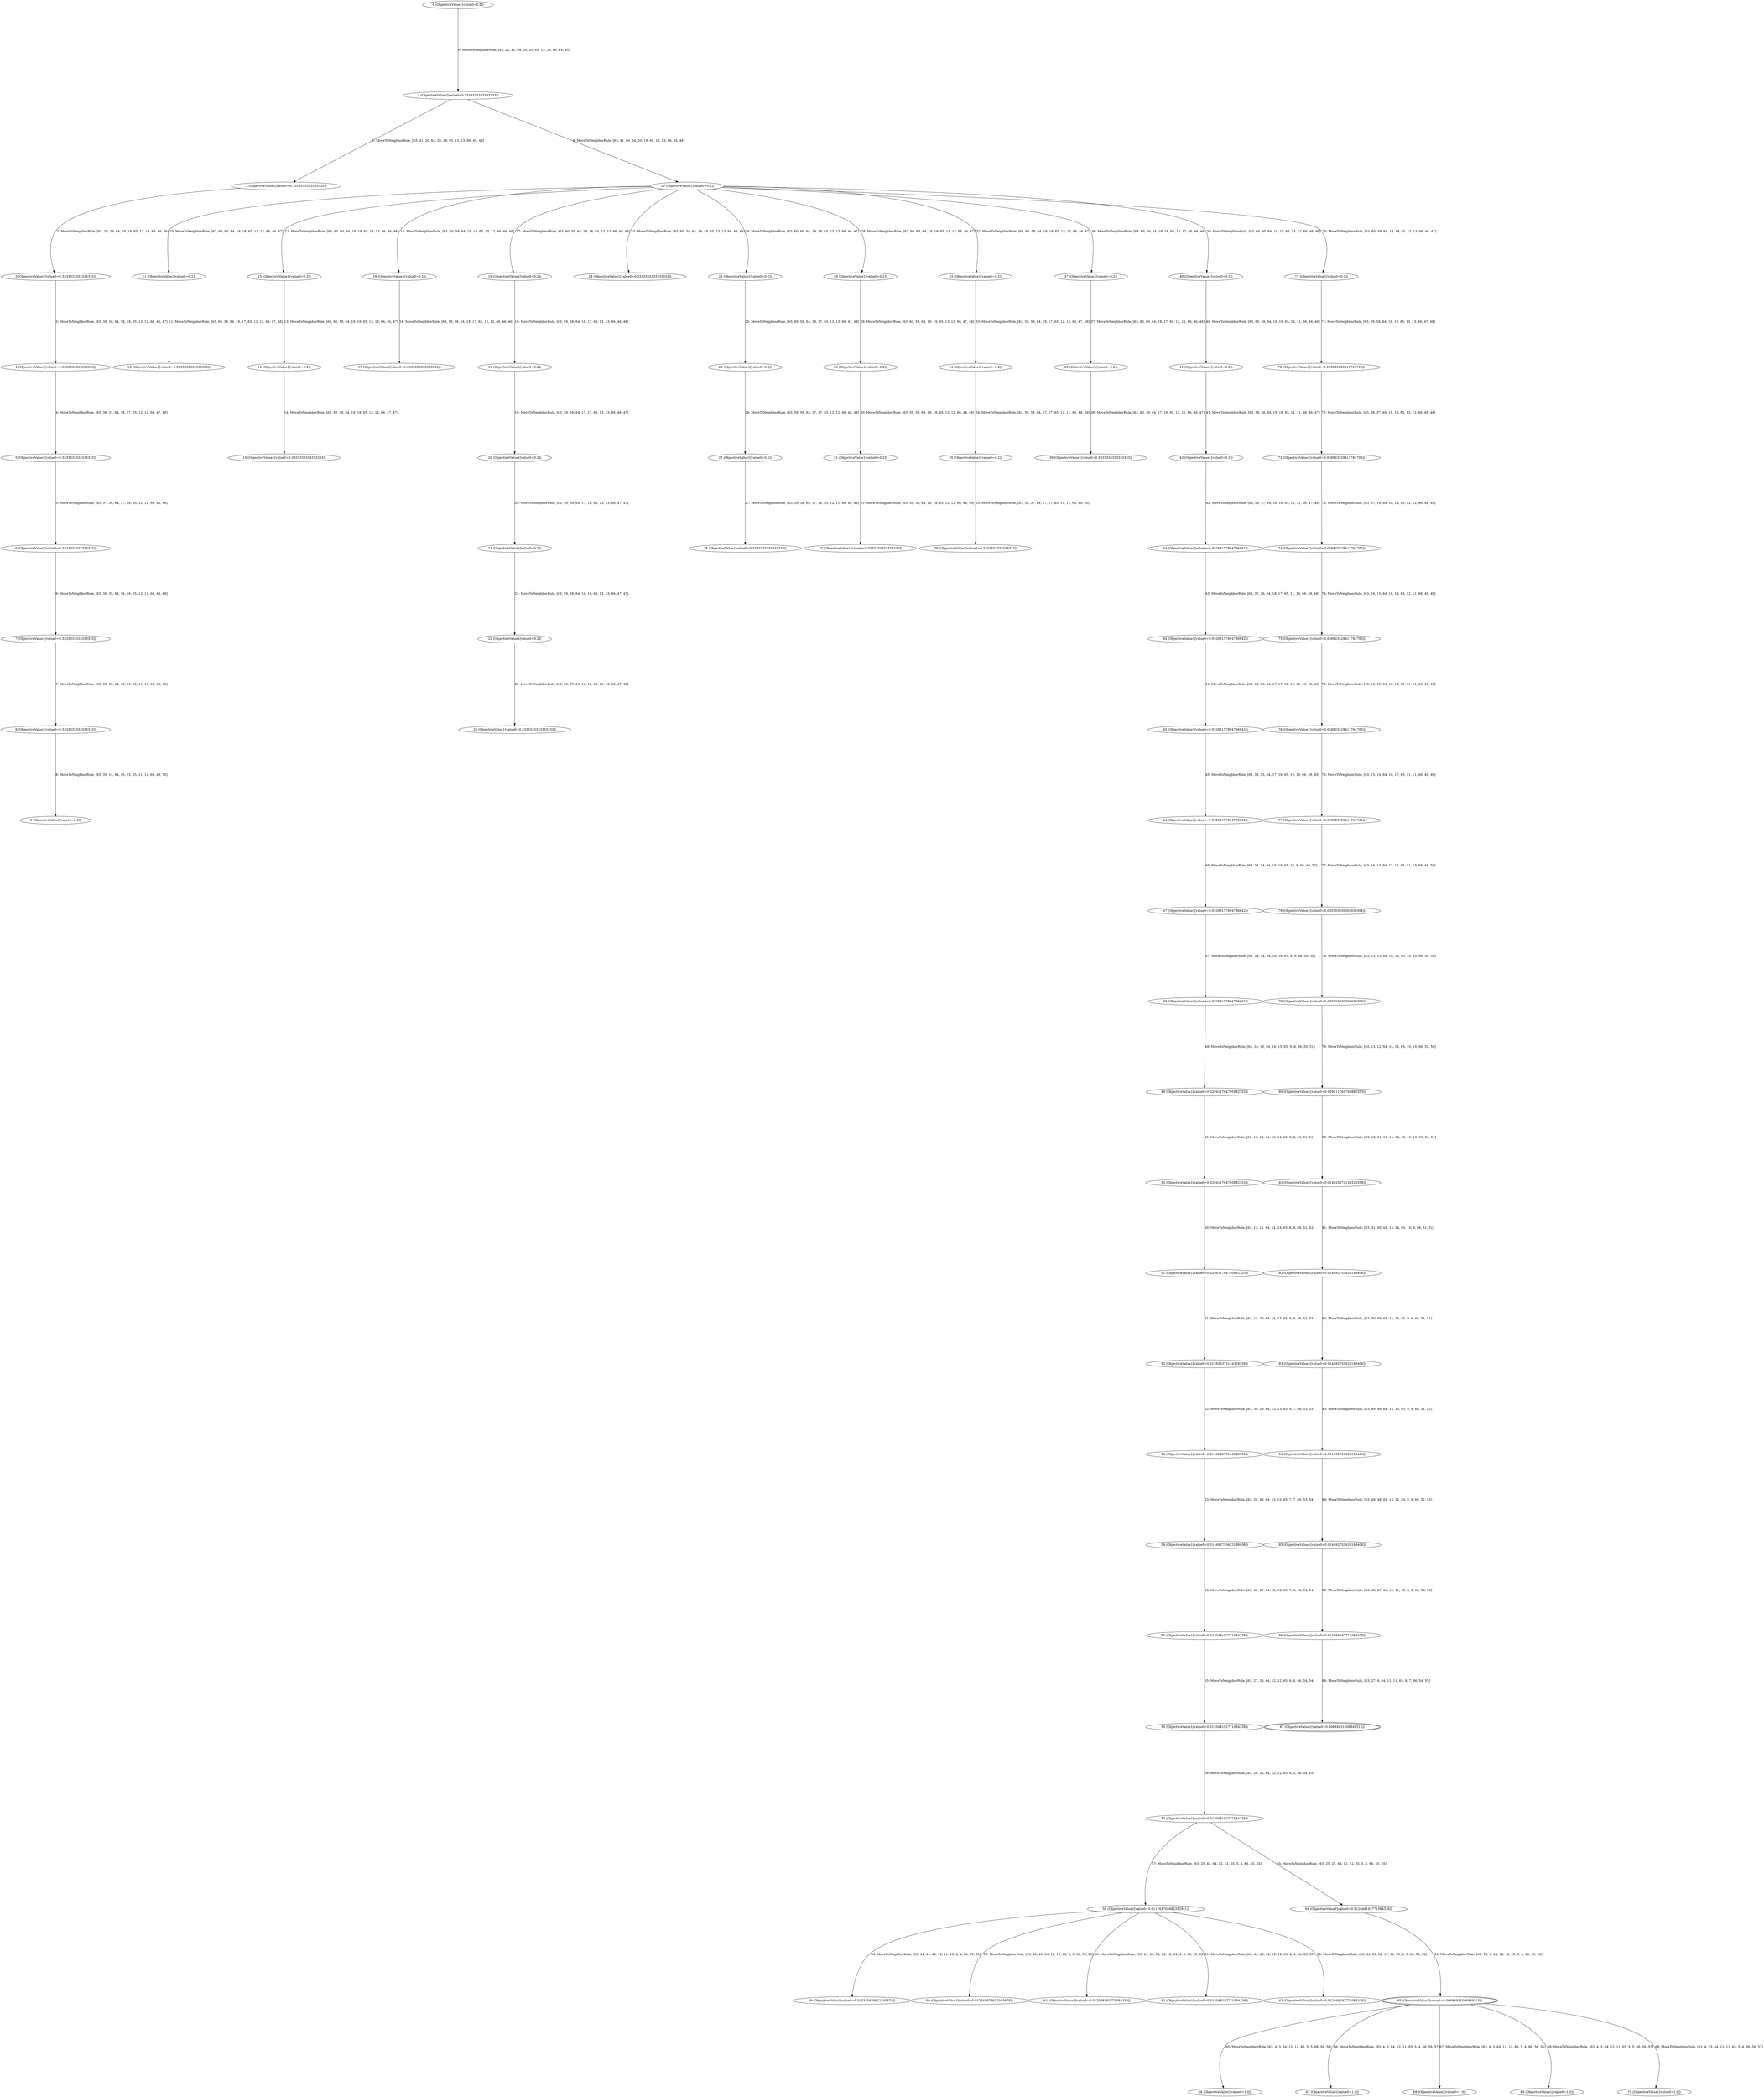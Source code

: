 digraph designSpace {
nodesep=0
ranksep=5
node[
	style=filled
	fillcolor=white
]
0 [label = "0 (ObjectiveValue1[value0=0.5])"
URL="./0.svg"]
1 [label = "1 (ObjectiveValue1[value0=0.3333333333333333])"
URL="./1.svg"]
0 -> 1 [label="0: MoveToNeighborRule, [63, 22, 41, 64, 20, 20, 65, 13, 13, 66, 44, 45]"]
2 [label = "2 (ObjectiveValue1[value0=0.3333333333333333])"
URL="./2.svg"]
1 -> 2 [label="1: MoveToNeighborRule, [63, 41, 20, 64, 20, 19, 65, 13, 13, 66, 45, 46]"]
3 [label = "3 (ObjectiveValue1[value0=0.3333333333333333])"
URL="./3.svg"]
2 -> 3 [label="2: MoveToNeighborRule, [63, 20, 39, 64, 19, 18, 65, 13, 13, 66, 46, 46]"]
4 [label = "4 (ObjectiveValue1[value0=0.3333333333333333])"
URL="./4.svg"]
3 -> 4 [label="3: MoveToNeighborRule, [63, 39, 38, 64, 18, 18, 65, 13, 12, 66, 46, 47]"]
5 [label = "5 (ObjectiveValue1[value0=0.3333333333333333])"
URL="./5.svg"]
4 -> 5 [label="4: MoveToNeighborRule, [63, 38, 37, 64, 18, 17, 65, 12, 12, 66, 47, 48]"]
6 [label = "6 (ObjectiveValue1[value0=0.3333333333333333])"
URL="./6.svg"]
5 -> 6 [label="5: MoveToNeighborRule, [63, 37, 36, 64, 17, 16, 65, 12, 12, 66, 48, 48]"]
7 [label = "7 (ObjectiveValue1[value0=0.3333333333333333])"
URL="./7.svg"]
6 -> 7 [label="6: MoveToNeighborRule, [63, 36, 35, 64, 16, 16, 65, 12, 11, 66, 48, 48]"]
8 [label = "8 (ObjectiveValue1[value0=0.3333333333333333])"
URL="./8.svg"]
7 -> 8 [label="7: MoveToNeighborRule, [63, 35, 35, 64, 16, 16, 65, 11, 11, 66, 48, 49]"]
9 [label = "9 (ObjectiveValue1[value0=0.5])"
URL="./9.svg"]
8 -> 9 [label="8: MoveToNeighborRule, [63, 35, 14, 64, 16, 15, 65, 11, 11, 66, 49, 50]"]
10 [label = "10 (ObjectiveValue1[value0=0.2])"
URL="./10.svg"]
1 -> 10 [label="9: MoveToNeighborRule, [63, 41, 60, 64, 20, 19, 65, 13, 13, 66, 45, 46]"]
11 [label = "11 (ObjectiveValue1[value0=0.2])"
URL="./11.svg"]
10 -> 11 [label="10: MoveToNeighborRule, [63, 60, 60, 64, 19, 18, 65, 13, 12, 66, 46, 47]"]
12 [label = "12 (ObjectiveValue1[value0=0.3333333333333333])"
URL="./12.svg"]
11 -> 12 [label="11: MoveToNeighborRule, [63, 60, 39, 64, 18, 17, 65, 12, 12, 66, 47, 48]"]
13 [label = "13 (ObjectiveValue1[value0=0.2])"
URL="./13.svg"]
10 -> 13 [label="12: MoveToNeighborRule, [63, 60, 60, 64, 19, 19, 65, 13, 13, 66, 46, 46]"]
14 [label = "14 (ObjectiveValue1[value0=0.2])"
URL="./14.svg"]
13 -> 14 [label="13: MoveToNeighborRule, [63, 60, 59, 64, 19, 19, 65, 13, 13, 66, 46, 47]"]
15 [label = "15 (ObjectiveValue1[value0=0.3333333333333333])"
URL="./15.svg"]
14 -> 15 [label="14: MoveToNeighborRule, [63, 59, 38, 64, 19, 18, 65, 13, 12, 66, 47, 47]"]
16 [label = "16 (ObjectiveValue1[value0=0.2])"
URL="./16.svg"]
10 -> 16 [label="15: MoveToNeighborRule, [63, 60, 59, 64, 19, 18, 65, 13, 12, 66, 46, 46]"]
17 [label = "17 (ObjectiveValue1[value0=0.3333333333333333])"
URL="./17.svg"]
16 -> 17 [label="16: MoveToNeighborRule, [63, 59, 38, 64, 18, 17, 65, 12, 12, 66, 46, 46]"]
18 [label = "18 (ObjectiveValue1[value0=0.2])"
URL="./18.svg"]
10 -> 18 [label="17: MoveToNeighborRule, [63, 60, 59, 64, 19, 18, 65, 13, 13, 66, 46, 46]"]
19 [label = "19 (ObjectiveValue1[value0=0.2])"
URL="./19.svg"]
18 -> 19 [label="18: MoveToNeighborRule, [63, 59, 59, 64, 18, 17, 65, 13, 13, 66, 46, 46]"]
20 [label = "20 (ObjectiveValue1[value0=0.2])"
URL="./20.svg"]
19 -> 20 [label="19: MoveToNeighborRule, [63, 59, 59, 64, 17, 17, 65, 13, 13, 66, 46, 47]"]
21 [label = "21 (ObjectiveValue1[value0=0.2])"
URL="./21.svg"]
20 -> 21 [label="20: MoveToNeighborRule, [63, 59, 59, 64, 17, 16, 65, 13, 13, 66, 47, 47]"]
22 [label = "22 (ObjectiveValue1[value0=0.2])"
URL="./22.svg"]
21 -> 22 [label="21: MoveToNeighborRule, [63, 59, 58, 64, 16, 16, 65, 13, 13, 66, 47, 47]"]
23 [label = "23 (ObjectiveValue1[value0=0.3333333333333333])"
URL="./23.svg"]
22 -> 23 [label="22: MoveToNeighborRule, [63, 58, 37, 64, 16, 16, 65, 13, 13, 66, 47, 48]"]
24 [label = "24 (ObjectiveValue1[value0=0.3333333333333333])"
URL="./24.svg"]
10 -> 24 [label="23: MoveToNeighborRule, [63, 60, 39, 64, 19, 19, 65, 13, 13, 66, 46, 46]"]
25 [label = "25 (ObjectiveValue1[value0=0.2])"
URL="./25.svg"]
10 -> 25 [label="24: MoveToNeighborRule, [63, 60, 60, 64, 19, 18, 65, 13, 13, 66, 46, 47]"]
26 [label = "26 (ObjectiveValue1[value0=0.2])"
URL="./26.svg"]
25 -> 26 [label="25: MoveToNeighborRule, [63, 60, 59, 64, 18, 17, 65, 13, 13, 66, 47, 48]"]
27 [label = "27 (ObjectiveValue1[value0=0.2])"
URL="./27.svg"]
26 -> 27 [label="26: MoveToNeighborRule, [63, 59, 59, 64, 17, 17, 65, 13, 12, 66, 48, 49]"]
28 [label = "28 (ObjectiveValue1[value0=0.3333333333333333])"
URL="./28.svg"]
27 -> 28 [label="27: MoveToNeighborRule, [63, 59, 38, 64, 17, 16, 65, 12, 11, 66, 49, 49]"]
29 [label = "29 (ObjectiveValue1[value0=0.2])"
URL="./29.svg"]
10 -> 29 [label="28: MoveToNeighborRule, [63, 60, 60, 64, 19, 19, 65, 13, 13, 66, 46, 47]"]
30 [label = "30 (ObjectiveValue1[value0=0.2])"
URL="./30.svg"]
29 -> 30 [label="29: MoveToNeighborRule, [63, 60, 59, 64, 19, 19, 65, 13, 13, 66, 47, 48]"]
31 [label = "31 (ObjectiveValue1[value0=0.2])"
URL="./31.svg"]
30 -> 31 [label="30: MoveToNeighborRule, [63, 59, 59, 64, 19, 18, 65, 13, 12, 66, 48, 48]"]
32 [label = "32 (ObjectiveValue1[value0=0.3333333333333333])"
URL="./32.svg"]
31 -> 32 [label="31: MoveToNeighborRule, [63, 59, 38, 64, 18, 18, 65, 12, 12, 66, 48, 49]"]
33 [label = "33 (ObjectiveValue1[value0=0.2])"
URL="./33.svg"]
10 -> 33 [label="32: MoveToNeighborRule, [63, 60, 59, 64, 19, 18, 65, 13, 12, 66, 46, 47]"]
34 [label = "34 (ObjectiveValue1[value0=0.2])"
URL="./34.svg"]
33 -> 34 [label="33: MoveToNeighborRule, [63, 59, 59, 64, 18, 17, 65, 12, 12, 66, 47, 48]"]
35 [label = "35 (ObjectiveValue1[value0=0.2])"
URL="./35.svg"]
34 -> 35 [label="34: MoveToNeighborRule, [63, 59, 58, 64, 17, 17, 65, 12, 11, 66, 48, 49]"]
36 [label = "36 (ObjectiveValue1[value0=0.3333333333333333])"
URL="./36.svg"]
35 -> 36 [label="35: MoveToNeighborRule, [63, 58, 37, 64, 17, 17, 65, 11, 11, 66, 49, 50]"]
37 [label = "37 (ObjectiveValue1[value0=0.2])"
URL="./37.svg"]
10 -> 37 [label="36: MoveToNeighborRule, [63, 60, 60, 64, 19, 18, 65, 13, 12, 66, 46, 46]"]
38 [label = "38 (ObjectiveValue1[value0=0.2])"
URL="./38.svg"]
37 -> 38 [label="37: MoveToNeighborRule, [63, 60, 60, 64, 18, 17, 65, 12, 12, 66, 46, 46]"]
39 [label = "39 (ObjectiveValue1[value0=0.3333333333333333])"
URL="./39.svg"]
38 -> 39 [label="38: MoveToNeighborRule, [63, 60, 39, 64, 17, 16, 65, 12, 11, 66, 46, 47]"]
40 [label = "40 (ObjectiveValue1[value0=0.2])"
URL="./40.svg"]
10 -> 40 [label="39: MoveToNeighborRule, [63, 60, 60, 64, 19, 19, 65, 13, 12, 66, 46, 46]"]
41 [label = "41 (ObjectiveValue1[value0=0.2])"
URL="./41.svg"]
40 -> 41 [label="40: MoveToNeighborRule, [63, 60, 59, 64, 19, 19, 65, 12, 11, 66, 46, 46]"]
42 [label = "42 (ObjectiveValue1[value0=0.2])"
URL="./42.svg"]
41 -> 42 [label="41: MoveToNeighborRule, [63, 59, 58, 64, 19, 18, 65, 11, 11, 66, 46, 47]"]
43 [label = "43 (ObjectiveValue1[value0=0.05263157894736842])"
URL="./43.svg"]
42 -> 43 [label="42: MoveToNeighborRule, [63, 58, 37, 64, 18, 18, 65, 11, 11, 66, 47, 48]"]
44 [label = "44 (ObjectiveValue1[value0=0.05263157894736842])"
URL="./44.svg"]
43 -> 44 [label="43: MoveToNeighborRule, [63, 37, 36, 64, 18, 17, 65, 11, 10, 66, 48, 48]"]
45 [label = "45 (ObjectiveValue1[value0=0.05263157894736842])"
URL="./45.svg"]
44 -> 45 [label="44: MoveToNeighborRule, [63, 36, 36, 64, 17, 17, 65, 10, 10, 66, 48, 49]"]
46 [label = "46 (ObjectiveValue1[value0=0.05263157894736842])"
URL="./46.svg"]
45 -> 46 [label="45: MoveToNeighborRule, [63, 36, 35, 64, 17, 16, 65, 10, 10, 66, 49, 49]"]
47 [label = "47 (ObjectiveValue1[value0=0.05263157894736842])"
URL="./47.svg"]
46 -> 47 [label="46: MoveToNeighborRule, [63, 35, 34, 64, 16, 16, 65, 10, 9, 66, 49, 50]"]
48 [label = "48 (ObjectiveValue1[value0=0.05263157894736842])"
URL="./48.svg"]
47 -> 48 [label="47: MoveToNeighborRule, [63, 34, 34, 64, 16, 16, 65, 9, 9, 66, 50, 50]"]
49 [label = "49 (ObjectiveValue1[value0=0.029411764705882353])"
URL="./49.svg"]
48 -> 49 [label="48: MoveToNeighborRule, [63, 34, 13, 64, 16, 15, 65, 9, 8, 66, 50, 51]"]
50 [label = "50 (ObjectiveValue1[value0=0.029411764705882353])"
URL="./50.svg"]
49 -> 50 [label="49: MoveToNeighborRule, [63, 13, 12, 64, 15, 14, 65, 8, 8, 66, 51, 51]"]
51 [label = "51 (ObjectiveValue1[value0=0.029411764705882353])"
URL="./51.svg"]
50 -> 51 [label="50: MoveToNeighborRule, [63, 12, 11, 64, 14, 14, 65, 8, 8, 66, 51, 52]"]
52 [label = "52 (ObjectiveValue1[value0=0.014925373134328358])"
URL="./52.svg"]
51 -> 52 [label="51: MoveToNeighborRule, [63, 11, 30, 64, 14, 13, 65, 8, 8, 66, 52, 53]"]
53 [label = "53 (ObjectiveValue1[value0=0.014925373134328358])"
URL="./53.svg"]
52 -> 53 [label="52: MoveToNeighborRule, [63, 30, 29, 64, 13, 13, 65, 8, 7, 66, 53, 53]"]
54 [label = "54 (ObjectiveValue1[value0=0.014492753623188406])"
URL="./54.svg"]
53 -> 54 [label="53: MoveToNeighborRule, [63, 29, 48, 64, 13, 12, 65, 7, 7, 66, 53, 54]"]
55 [label = "55 (ObjectiveValue1[value0=0.012048192771084338])"
URL="./55.svg"]
54 -> 55 [label="54: MoveToNeighborRule, [63, 48, 27, 64, 12, 12, 65, 7, 6, 66, 54, 54]"]
56 [label = "56 (ObjectiveValue1[value0=0.012048192771084338])"
URL="./56.svg"]
55 -> 56 [label="55: MoveToNeighborRule, [63, 27, 26, 64, 12, 12, 65, 6, 6, 66, 54, 54]"]
57 [label = "57 (ObjectiveValue1[value0=0.012048192771084338])"
URL="./57.svg"]
56 -> 57 [label="56: MoveToNeighborRule, [63, 26, 25, 64, 12, 12, 65, 6, 5, 66, 54, 55]"]
58 [label = "58 (ObjectiveValue1[value0=0.011764705882352941])"
URL="./58.svg"]
57 -> 58 [label="57: MoveToNeighborRule, [63, 25, 44, 64, 12, 12, 65, 5, 4, 66, 55, 55]"]
59 [label = "59 (ObjectiveValue1[value0=0.012345679012345678])"
URL="./59.svg"]
58 -> 59 [label="58: MoveToNeighborRule, [63, 44, 44, 64, 12, 11, 65, 4, 4, 66, 55, 56]"]
60 [label = "60 (ObjectiveValue1[value0=0.012345679012345678])"
URL="./60.svg"]
58 -> 60 [label="59: MoveToNeighborRule, [63, 44, 43, 64, 12, 11, 65, 4, 3, 66, 55, 56]"]
61 [label = "61 (ObjectiveValue1[value0=0.012048192771084338])"
URL="./61.svg"]
58 -> 61 [label="60: MoveToNeighborRule, [63, 44, 23, 64, 12, 12, 65, 4, 3, 66, 55, 55]"]
62 [label = "62 (ObjectiveValue1[value0=0.012048192771084338])"
URL="./62.svg"]
58 -> 62 [label="61: MoveToNeighborRule, [63, 44, 23, 64, 12, 12, 65, 4, 4, 66, 55, 55]"]
63 [label = "63 (ObjectiveValue1[value0=0.012048192771084338])"
URL="./63.svg"]
58 -> 63 [label="62: MoveToNeighborRule, [63, 44, 23, 64, 12, 11, 65, 4, 3, 66, 55, 56]"]
64 [label = "64 (ObjectiveValue1[value0=0.012048192771084338])"
URL="./64.svg"]
57 -> 64 [label="63: MoveToNeighborRule, [63, 25, 25, 64, 12, 12, 65, 5, 5, 66, 55, 55]"]
65 [label = "65 (ObjectiveValue1[value0=0.00684931506849315])"
URL="./65.svg"]
65 [peripheries = 2]
64 -> 65 [label="64: MoveToNeighborRule, [63, 25, 4, 64, 12, 12, 65, 5, 5, 66, 55, 56]"]
66 [label = "66 (ObjectiveValue1[value0=1.0])"
URL="./66.svg"]
65 -> 66 [label="65: MoveToNeighborRule, [63, 4, 3, 64, 12, 12, 65, 5, 5, 66, 56, 56]"]
67 [label = "67 (ObjectiveValue1[value0=1.0])"
URL="./67.svg"]
65 -> 67 [label="66: MoveToNeighborRule, [63, 4, 3, 64, 12, 11, 65, 5, 4, 66, 56, 57]"]
68 [label = "68 (ObjectiveValue1[value0=1.0])"
URL="./68.svg"]
65 -> 68 [label="67: MoveToNeighborRule, [63, 4, 3, 64, 12, 12, 65, 5, 4, 66, 56, 56]"]
69 [label = "69 (ObjectiveValue1[value0=1.0])"
URL="./69.svg"]
65 -> 69 [label="68: MoveToNeighborRule, [63, 4, 3, 64, 12, 11, 65, 5, 5, 66, 56, 57]"]
70 [label = "70 (ObjectiveValue1[value0=1.0])"
URL="./70.svg"]
65 -> 70 [label="69: MoveToNeighborRule, [63, 4, 23, 64, 12, 11, 65, 5, 4, 66, 56, 57]"]
71 [label = "71 (ObjectiveValue1[value0=0.2])"
URL="./71.svg"]
10 -> 71 [label="70: MoveToNeighborRule, [63, 60, 59, 64, 19, 19, 65, 13, 13, 66, 46, 47]"]
72 [label = "72 (ObjectiveValue1[value0=0.058823529411764705])"
URL="./72.svg"]
71 -> 72 [label="71: MoveToNeighborRule, [63, 59, 58, 64, 19, 19, 65, 13, 13, 66, 47, 48]"]
73 [label = "73 (ObjectiveValue1[value0=0.058823529411764705])"
URL="./73.svg"]
72 -> 73 [label="72: MoveToNeighborRule, [63, 58, 37, 64, 19, 18, 65, 13, 12, 66, 48, 48]"]
74 [label = "74 (ObjectiveValue1[value0=0.058823529411764705])"
URL="./74.svg"]
73 -> 74 [label="73: MoveToNeighborRule, [63, 37, 16, 64, 18, 18, 65, 12, 12, 66, 48, 49]"]
75 [label = "75 (ObjectiveValue1[value0=0.058823529411764705])"
URL="./75.svg"]
74 -> 75 [label="74: MoveToNeighborRule, [63, 16, 15, 64, 18, 18, 65, 12, 11, 66, 49, 49]"]
76 [label = "76 (ObjectiveValue1[value0=0.058823529411764705])"
URL="./76.svg"]
75 -> 76 [label="75: MoveToNeighborRule, [63, 15, 15, 64, 18, 18, 65, 11, 11, 66, 49, 49]"]
77 [label = "77 (ObjectiveValue1[value0=0.058823529411764705])"
URL="./77.svg"]
76 -> 77 [label="76: MoveToNeighborRule, [63, 15, 14, 64, 18, 17, 65, 11, 11, 66, 49, 49]"]
78 [label = "78 (ObjectiveValue1[value0=0.030303030303030304])"
URL="./78.svg"]
77 -> 78 [label="77: MoveToNeighborRule, [63, 14, 13, 64, 17, 16, 65, 11, 10, 66, 49, 50]"]
79 [label = "79 (ObjectiveValue1[value0=0.030303030303030304])"
URL="./79.svg"]
78 -> 79 [label="78: MoveToNeighborRule, [63, 13, 13, 64, 16, 15, 65, 10, 10, 66, 50, 50]"]
80 [label = "80 (ObjectiveValue1[value0=0.029411764705882353])"
URL="./80.svg"]
79 -> 80 [label="79: MoveToNeighborRule, [63, 13, 12, 64, 15, 15, 65, 10, 10, 66, 50, 50]"]
81 [label = "81 (ObjectiveValue1[value0=0.014925373134328358])"
URL="./81.svg"]
80 -> 81 [label="80: MoveToNeighborRule, [63, 12, 31, 64, 15, 14, 65, 10, 10, 66, 50, 51]"]
82 [label = "82 (ObjectiveValue1[value0=0.014492753623188406])"
URL="./82.svg"]
81 -> 82 [label="81: MoveToNeighborRule, [63, 31, 50, 64, 14, 14, 65, 10, 9, 66, 51, 51]"]
83 [label = "83 (ObjectiveValue1[value0=0.014492753623188406])"
URL="./83.svg"]
82 -> 83 [label="82: MoveToNeighborRule, [63, 50, 49, 64, 14, 14, 65, 9, 9, 66, 51, 51]"]
84 [label = "84 (ObjectiveValue1[value0=0.014492753623188406])"
URL="./84.svg"]
83 -> 84 [label="83: MoveToNeighborRule, [63, 49, 49, 64, 14, 13, 65, 9, 8, 66, 51, 52]"]
85 [label = "85 (ObjectiveValue1[value0=0.014492753623188406])"
URL="./85.svg"]
84 -> 85 [label="84: MoveToNeighborRule, [63, 49, 48, 64, 13, 12, 65, 8, 8, 66, 52, 53]"]
86 [label = "86 (ObjectiveValue1[value0=0.012048192771084338])"
URL="./86.svg"]
85 -> 86 [label="85: MoveToNeighborRule, [63, 48, 27, 64, 12, 11, 65, 8, 8, 66, 53, 54]"]
87 [label = "87 (ObjectiveValue1[value0=0.00684931506849315])"
URL="./87.svg"]
87 [peripheries = 2]
86 -> 87 [label="86: MoveToNeighborRule, [63, 27, 6, 64, 11, 11, 65, 8, 7, 66, 54, 55]"]
}